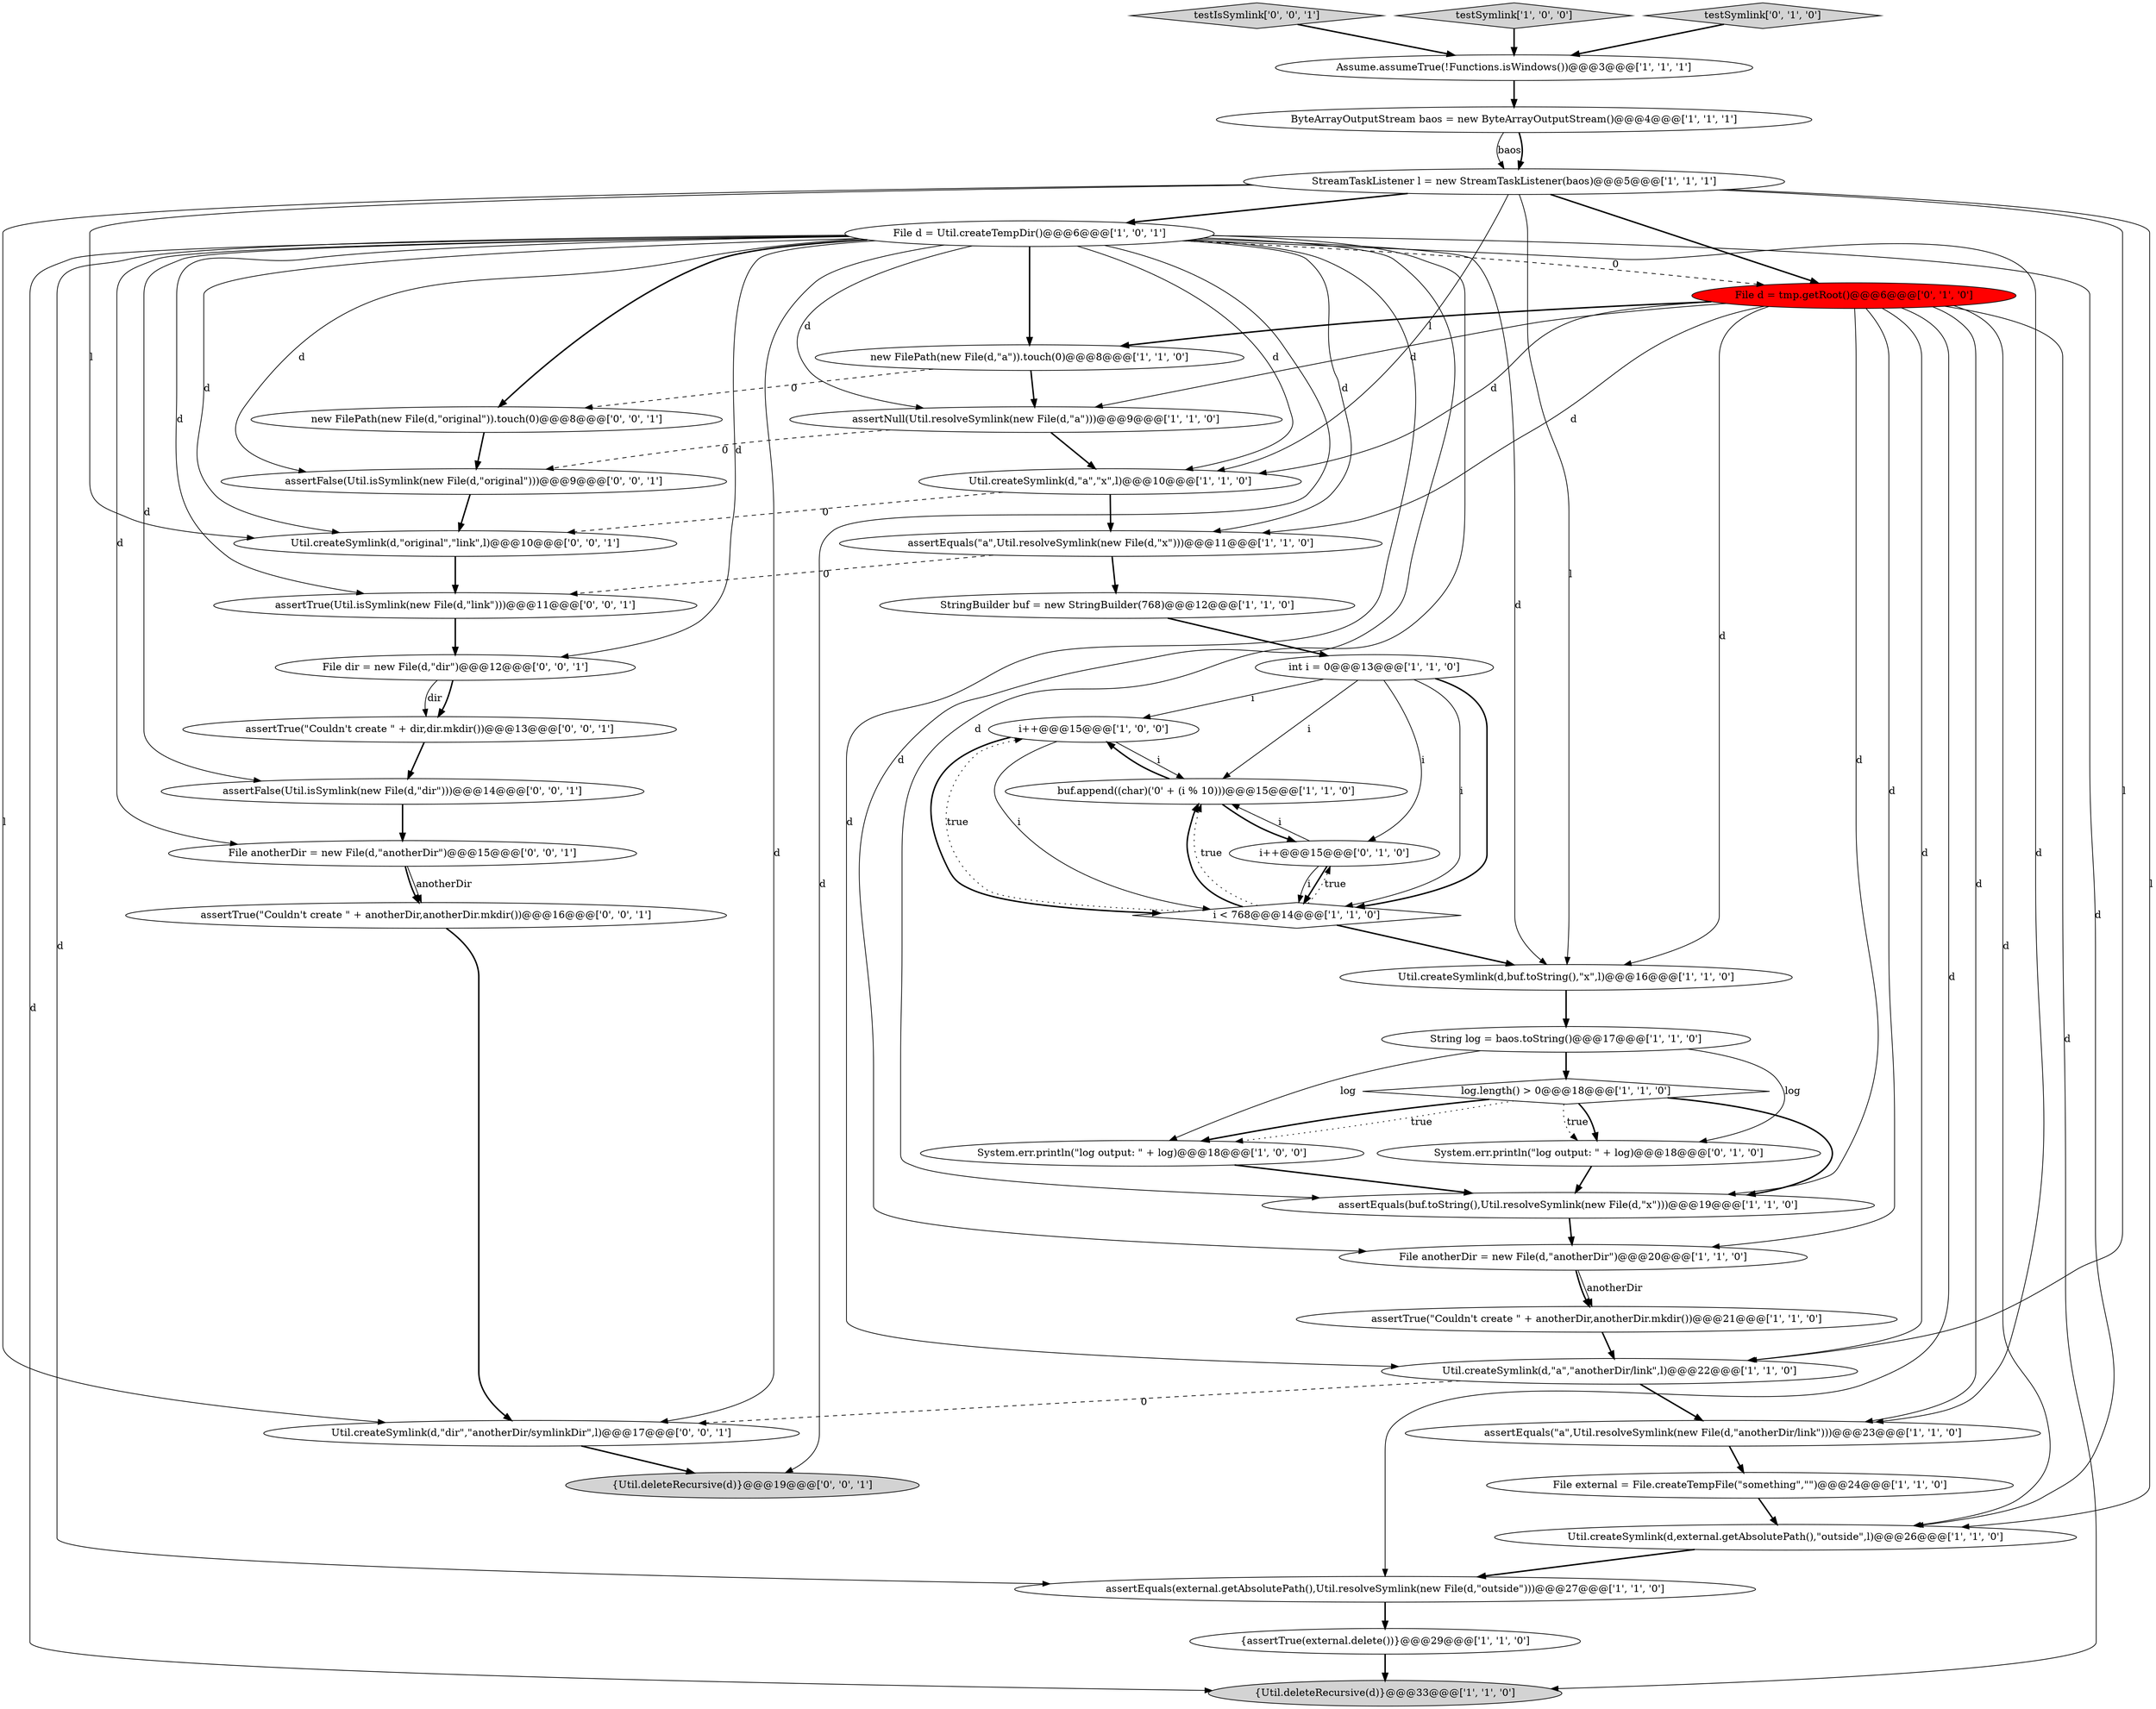 digraph {
7 [style = filled, label = "File external = File.createTempFile(\"something\",\"\")@@@24@@@['1', '1', '0']", fillcolor = white, shape = ellipse image = "AAA0AAABBB1BBB"];
3 [style = filled, label = "assertEquals(external.getAbsolutePath(),Util.resolveSymlink(new File(d,\"outside\")))@@@27@@@['1', '1', '0']", fillcolor = white, shape = ellipse image = "AAA0AAABBB1BBB"];
43 [style = filled, label = "assertFalse(Util.isSymlink(new File(d,\"dir\")))@@@14@@@['0', '0', '1']", fillcolor = white, shape = ellipse image = "AAA0AAABBB3BBB"];
10 [style = filled, label = "assertNull(Util.resolveSymlink(new File(d,\"a\")))@@@9@@@['1', '1', '0']", fillcolor = white, shape = ellipse image = "AAA0AAABBB1BBB"];
14 [style = filled, label = "Util.createSymlink(d,buf.toString(),\"x\",l)@@@16@@@['1', '1', '0']", fillcolor = white, shape = ellipse image = "AAA0AAABBB1BBB"];
40 [style = filled, label = "assertTrue(\"Couldn't create \" + dir,dir.mkdir())@@@13@@@['0', '0', '1']", fillcolor = white, shape = ellipse image = "AAA0AAABBB3BBB"];
38 [style = filled, label = "File anotherDir = new File(d,\"anotherDir\")@@@15@@@['0', '0', '1']", fillcolor = white, shape = ellipse image = "AAA0AAABBB3BBB"];
31 [style = filled, label = "File d = tmp.getRoot()@@@6@@@['0', '1', '0']", fillcolor = red, shape = ellipse image = "AAA1AAABBB2BBB"];
8 [style = filled, label = "String log = baos.toString()@@@17@@@['1', '1', '0']", fillcolor = white, shape = ellipse image = "AAA0AAABBB1BBB"];
1 [style = filled, label = "Util.createSymlink(d,\"a\",\"anotherDir/link\",l)@@@22@@@['1', '1', '0']", fillcolor = white, shape = ellipse image = "AAA0AAABBB1BBB"];
36 [style = filled, label = "testIsSymlink['0', '0', '1']", fillcolor = lightgray, shape = diamond image = "AAA0AAABBB3BBB"];
19 [style = filled, label = "StreamTaskListener l = new StreamTaskListener(baos)@@@5@@@['1', '1', '1']", fillcolor = white, shape = ellipse image = "AAA0AAABBB1BBB"];
26 [style = filled, label = "{assertTrue(external.delete())}@@@29@@@['1', '1', '0']", fillcolor = white, shape = ellipse image = "AAA0AAABBB1BBB"];
34 [style = filled, label = "File dir = new File(d,\"dir\")@@@12@@@['0', '0', '1']", fillcolor = white, shape = ellipse image = "AAA0AAABBB3BBB"];
21 [style = filled, label = "new FilePath(new File(d,\"a\")).touch(0)@@@8@@@['1', '1', '0']", fillcolor = white, shape = ellipse image = "AAA0AAABBB1BBB"];
18 [style = filled, label = "Assume.assumeTrue(!Functions.isWindows())@@@3@@@['1', '1', '1']", fillcolor = white, shape = ellipse image = "AAA0AAABBB1BBB"];
41 [style = filled, label = "{Util.deleteRecursive(d)}@@@19@@@['0', '0', '1']", fillcolor = lightgray, shape = ellipse image = "AAA0AAABBB3BBB"];
27 [style = filled, label = "log.length() > 0@@@18@@@['1', '1', '0']", fillcolor = white, shape = diamond image = "AAA0AAABBB1BBB"];
5 [style = filled, label = "{Util.deleteRecursive(d)}@@@33@@@['1', '1', '0']", fillcolor = lightgray, shape = ellipse image = "AAA0AAABBB1BBB"];
42 [style = filled, label = "assertTrue(Util.isSymlink(new File(d,\"link\")))@@@11@@@['0', '0', '1']", fillcolor = white, shape = ellipse image = "AAA0AAABBB3BBB"];
4 [style = filled, label = "Util.createSymlink(d,\"a\",\"x\",l)@@@10@@@['1', '1', '0']", fillcolor = white, shape = ellipse image = "AAA0AAABBB1BBB"];
0 [style = filled, label = "assertEquals(\"a\",Util.resolveSymlink(new File(d,\"anotherDir/link\")))@@@23@@@['1', '1', '0']", fillcolor = white, shape = ellipse image = "AAA0AAABBB1BBB"];
13 [style = filled, label = "testSymlink['1', '0', '0']", fillcolor = lightgray, shape = diamond image = "AAA0AAABBB1BBB"];
11 [style = filled, label = "i++@@@15@@@['1', '0', '0']", fillcolor = white, shape = ellipse image = "AAA0AAABBB1BBB"];
17 [style = filled, label = "buf.append((char)('0' + (i % 10)))@@@15@@@['1', '1', '0']", fillcolor = white, shape = ellipse image = "AAA0AAABBB1BBB"];
29 [style = filled, label = "System.err.println(\"log output: \" + log)@@@18@@@['0', '1', '0']", fillcolor = white, shape = ellipse image = "AAA0AAABBB2BBB"];
30 [style = filled, label = "testSymlink['0', '1', '0']", fillcolor = lightgray, shape = diamond image = "AAA0AAABBB2BBB"];
35 [style = filled, label = "assertTrue(\"Couldn't create \" + anotherDir,anotherDir.mkdir())@@@16@@@['0', '0', '1']", fillcolor = white, shape = ellipse image = "AAA0AAABBB3BBB"];
20 [style = filled, label = "i < 768@@@14@@@['1', '1', '0']", fillcolor = white, shape = diamond image = "AAA0AAABBB1BBB"];
12 [style = filled, label = "File anotherDir = new File(d,\"anotherDir\")@@@20@@@['1', '1', '0']", fillcolor = white, shape = ellipse image = "AAA0AAABBB1BBB"];
9 [style = filled, label = "assertTrue(\"Couldn't create \" + anotherDir,anotherDir.mkdir())@@@21@@@['1', '1', '0']", fillcolor = white, shape = ellipse image = "AAA0AAABBB1BBB"];
24 [style = filled, label = "Util.createSymlink(d,external.getAbsolutePath(),\"outside\",l)@@@26@@@['1', '1', '0']", fillcolor = white, shape = ellipse image = "AAA0AAABBB1BBB"];
25 [style = filled, label = "ByteArrayOutputStream baos = new ByteArrayOutputStream()@@@4@@@['1', '1', '1']", fillcolor = white, shape = ellipse image = "AAA0AAABBB1BBB"];
23 [style = filled, label = "File d = Util.createTempDir()@@@6@@@['1', '0', '1']", fillcolor = white, shape = ellipse image = "AAA0AAABBB1BBB"];
39 [style = filled, label = "Util.createSymlink(d,\"dir\",\"anotherDir/symlinkDir\",l)@@@17@@@['0', '0', '1']", fillcolor = white, shape = ellipse image = "AAA0AAABBB3BBB"];
15 [style = filled, label = "System.err.println(\"log output: \" + log)@@@18@@@['1', '0', '0']", fillcolor = white, shape = ellipse image = "AAA0AAABBB1BBB"];
2 [style = filled, label = "assertEquals(buf.toString(),Util.resolveSymlink(new File(d,\"x\")))@@@19@@@['1', '1', '0']", fillcolor = white, shape = ellipse image = "AAA0AAABBB1BBB"];
32 [style = filled, label = "Util.createSymlink(d,\"original\",\"link\",l)@@@10@@@['0', '0', '1']", fillcolor = white, shape = ellipse image = "AAA0AAABBB3BBB"];
37 [style = filled, label = "new FilePath(new File(d,\"original\")).touch(0)@@@8@@@['0', '0', '1']", fillcolor = white, shape = ellipse image = "AAA0AAABBB3BBB"];
6 [style = filled, label = "StringBuilder buf = new StringBuilder(768)@@@12@@@['1', '1', '0']", fillcolor = white, shape = ellipse image = "AAA0AAABBB1BBB"];
33 [style = filled, label = "assertFalse(Util.isSymlink(new File(d,\"original\")))@@@9@@@['0', '0', '1']", fillcolor = white, shape = ellipse image = "AAA0AAABBB3BBB"];
22 [style = filled, label = "assertEquals(\"a\",Util.resolveSymlink(new File(d,\"x\")))@@@11@@@['1', '1', '0']", fillcolor = white, shape = ellipse image = "AAA0AAABBB1BBB"];
28 [style = filled, label = "i++@@@15@@@['0', '1', '0']", fillcolor = white, shape = ellipse image = "AAA0AAABBB2BBB"];
16 [style = filled, label = "int i = 0@@@13@@@['1', '1', '0']", fillcolor = white, shape = ellipse image = "AAA0AAABBB1BBB"];
21->10 [style = bold, label=""];
20->11 [style = dotted, label="true"];
28->20 [style = bold, label=""];
11->17 [style = solid, label="i"];
23->34 [style = solid, label="d"];
21->37 [style = dashed, label="0"];
31->21 [style = bold, label=""];
11->20 [style = solid, label="i"];
23->10 [style = solid, label="d"];
27->15 [style = dotted, label="true"];
12->9 [style = bold, label=""];
30->18 [style = bold, label=""];
31->3 [style = solid, label="d"];
23->42 [style = solid, label="d"];
27->15 [style = bold, label=""];
23->4 [style = solid, label="d"];
16->11 [style = solid, label="i"];
29->2 [style = bold, label=""];
22->42 [style = dashed, label="0"];
25->19 [style = solid, label="baos"];
31->12 [style = solid, label="d"];
36->18 [style = bold, label=""];
25->19 [style = bold, label=""];
23->5 [style = solid, label="d"];
38->35 [style = solid, label="anotherDir"];
12->9 [style = solid, label="anotherDir"];
31->1 [style = solid, label="d"];
16->28 [style = solid, label="i"];
37->33 [style = bold, label=""];
8->27 [style = bold, label=""];
27->2 [style = bold, label=""];
23->0 [style = solid, label="d"];
23->24 [style = solid, label="d"];
28->20 [style = solid, label="i"];
28->17 [style = solid, label="i"];
23->1 [style = solid, label="d"];
16->20 [style = solid, label="i"];
23->31 [style = dashed, label="0"];
19->24 [style = solid, label="l"];
23->3 [style = solid, label="d"];
20->14 [style = bold, label=""];
23->38 [style = solid, label="d"];
1->0 [style = bold, label=""];
23->43 [style = solid, label="d"];
19->32 [style = solid, label="l"];
0->7 [style = bold, label=""];
31->4 [style = solid, label="d"];
7->24 [style = bold, label=""];
23->37 [style = bold, label=""];
27->29 [style = dotted, label="true"];
23->22 [style = solid, label="d"];
18->25 [style = bold, label=""];
39->41 [style = bold, label=""];
14->8 [style = bold, label=""];
31->22 [style = solid, label="d"];
27->29 [style = bold, label=""];
9->1 [style = bold, label=""];
38->35 [style = bold, label=""];
16->20 [style = bold, label=""];
32->42 [style = bold, label=""];
4->22 [style = bold, label=""];
24->3 [style = bold, label=""];
13->18 [style = bold, label=""];
22->6 [style = bold, label=""];
1->39 [style = dashed, label="0"];
34->40 [style = bold, label=""];
31->0 [style = solid, label="d"];
20->17 [style = dotted, label="true"];
34->40 [style = solid, label="dir"];
35->39 [style = bold, label=""];
8->29 [style = solid, label="log"];
3->26 [style = bold, label=""];
31->5 [style = solid, label="d"];
23->14 [style = solid, label="d"];
43->38 [style = bold, label=""];
23->32 [style = solid, label="d"];
31->2 [style = solid, label="d"];
31->10 [style = solid, label="d"];
33->32 [style = bold, label=""];
40->43 [style = bold, label=""];
23->39 [style = solid, label="d"];
31->14 [style = solid, label="d"];
11->20 [style = bold, label=""];
42->34 [style = bold, label=""];
15->2 [style = bold, label=""];
20->17 [style = bold, label=""];
16->17 [style = solid, label="i"];
19->31 [style = bold, label=""];
26->5 [style = bold, label=""];
23->12 [style = solid, label="d"];
23->2 [style = solid, label="d"];
19->14 [style = solid, label="l"];
10->33 [style = dashed, label="0"];
23->41 [style = solid, label="d"];
19->39 [style = solid, label="l"];
17->11 [style = bold, label=""];
2->12 [style = bold, label=""];
19->1 [style = solid, label="l"];
4->32 [style = dashed, label="0"];
17->28 [style = bold, label=""];
31->24 [style = solid, label="d"];
23->21 [style = bold, label=""];
20->28 [style = dotted, label="true"];
6->16 [style = bold, label=""];
19->23 [style = bold, label=""];
19->4 [style = solid, label="l"];
23->33 [style = solid, label="d"];
10->4 [style = bold, label=""];
8->15 [style = solid, label="log"];
}
